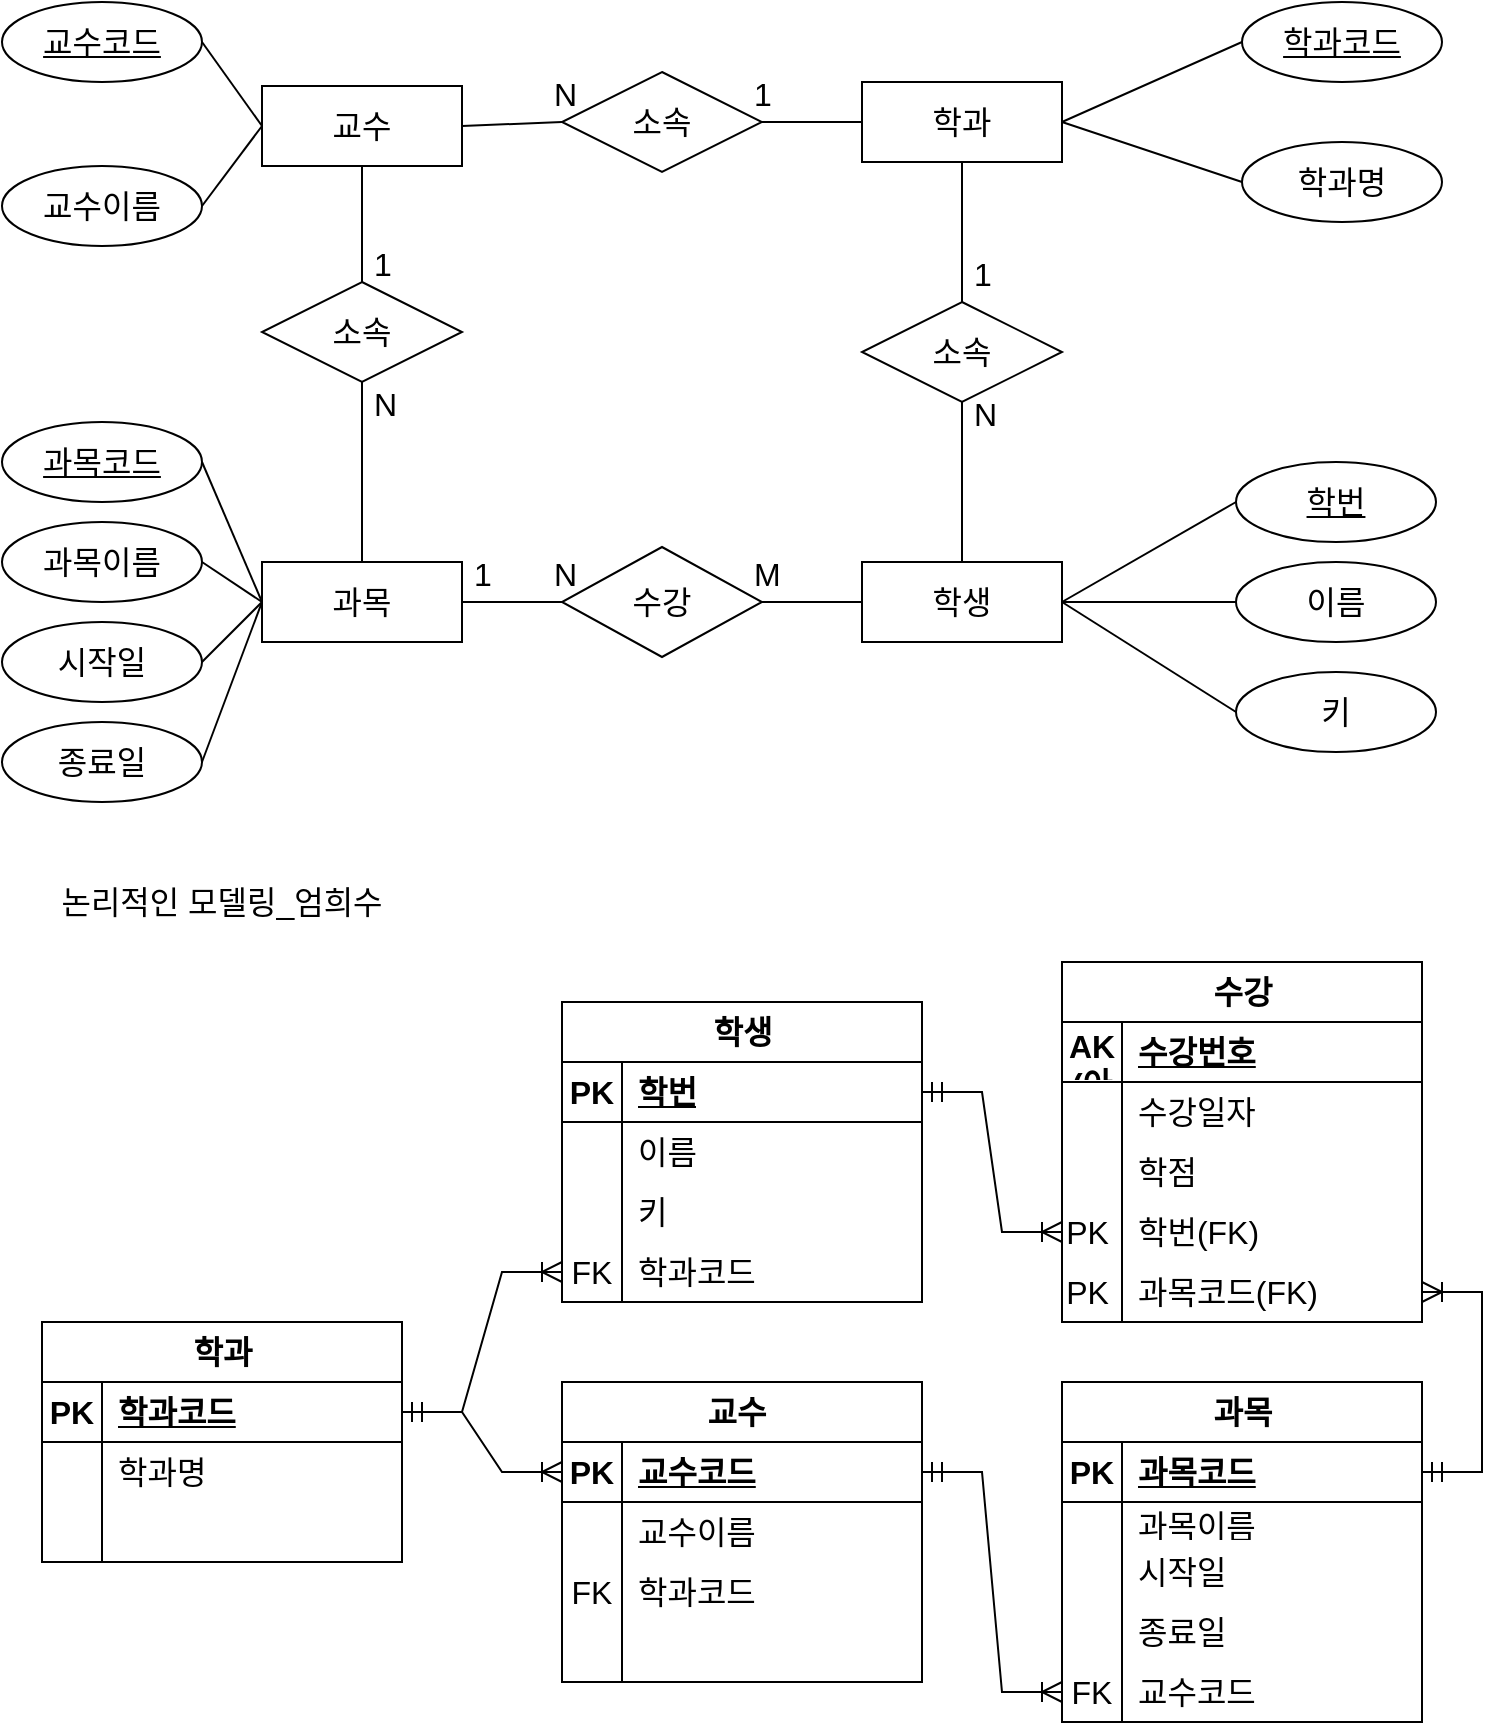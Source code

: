 <mxfile version="22.1.16" type="github">
  <diagram name="페이지-1" id="Esn_sD6kCk11uCRzCDZe">
    <mxGraphModel dx="1262" dy="1233" grid="1" gridSize="10" guides="1" tooltips="1" connect="1" arrows="1" fold="1" page="0" pageScale="1" pageWidth="827" pageHeight="1169" math="0" shadow="0">
      <root>
        <mxCell id="0" />
        <mxCell id="1" parent="0" />
        <mxCell id="1b6pwHD0uucCl0AeFwHe-2" value="교수" style="whiteSpace=wrap;html=1;align=center;fontSize=16;" parent="1" vertex="1">
          <mxGeometry x="-10" y="-78" width="100" height="40" as="geometry" />
        </mxCell>
        <mxCell id="1b6pwHD0uucCl0AeFwHe-3" value="과목" style="whiteSpace=wrap;html=1;align=center;fontSize=16;" parent="1" vertex="1">
          <mxGeometry x="-10" y="160" width="100" height="40" as="geometry" />
        </mxCell>
        <mxCell id="1b6pwHD0uucCl0AeFwHe-4" value="학생" style="whiteSpace=wrap;html=1;align=center;fontSize=16;" parent="1" vertex="1">
          <mxGeometry x="290" y="160" width="100" height="40" as="geometry" />
        </mxCell>
        <mxCell id="1b6pwHD0uucCl0AeFwHe-5" value="학과" style="whiteSpace=wrap;html=1;align=center;fontSize=16;" parent="1" vertex="1">
          <mxGeometry x="290" y="-80" width="100" height="40" as="geometry" />
        </mxCell>
        <mxCell id="1b6pwHD0uucCl0AeFwHe-6" value="교수코드" style="ellipse;whiteSpace=wrap;html=1;align=center;fontSize=16;fontStyle=4" parent="1" vertex="1">
          <mxGeometry x="-140" y="-120" width="100" height="40" as="geometry" />
        </mxCell>
        <mxCell id="1b6pwHD0uucCl0AeFwHe-7" value="교수이름" style="ellipse;whiteSpace=wrap;html=1;align=center;fontSize=16;" parent="1" vertex="1">
          <mxGeometry x="-140" y="-38" width="100" height="40" as="geometry" />
        </mxCell>
        <mxCell id="1b6pwHD0uucCl0AeFwHe-8" value="" style="endArrow=none;html=1;rounded=0;fontSize=12;startSize=8;endSize=8;curved=1;exitX=1;exitY=0.5;exitDx=0;exitDy=0;entryX=0;entryY=0.5;entryDx=0;entryDy=0;" parent="1" source="1b6pwHD0uucCl0AeFwHe-7" target="1b6pwHD0uucCl0AeFwHe-2" edge="1">
          <mxGeometry relative="1" as="geometry">
            <mxPoint x="-30" y="2" as="sourcePoint" />
            <mxPoint x="130" y="2" as="targetPoint" />
          </mxGeometry>
        </mxCell>
        <mxCell id="1b6pwHD0uucCl0AeFwHe-9" value="" style="endArrow=none;html=1;rounded=0;fontSize=12;startSize=8;endSize=8;curved=1;exitX=1;exitY=0.5;exitDx=0;exitDy=0;entryX=0;entryY=0.5;entryDx=0;entryDy=0;" parent="1" source="1b6pwHD0uucCl0AeFwHe-6" target="1b6pwHD0uucCl0AeFwHe-2" edge="1">
          <mxGeometry relative="1" as="geometry">
            <mxPoint x="-30" y="-8" as="sourcePoint" />
            <mxPoint x="3" y="-48" as="targetPoint" />
          </mxGeometry>
        </mxCell>
        <mxCell id="1b6pwHD0uucCl0AeFwHe-10" value="과목코드" style="ellipse;whiteSpace=wrap;html=1;align=center;fontSize=16;fontStyle=4" parent="1" vertex="1">
          <mxGeometry x="-140" y="90" width="100" height="40" as="geometry" />
        </mxCell>
        <mxCell id="1b6pwHD0uucCl0AeFwHe-11" value="" style="endArrow=none;html=1;rounded=0;fontSize=12;startSize=8;endSize=8;curved=1;exitX=1;exitY=0.5;exitDx=0;exitDy=0;entryX=0;entryY=0.5;entryDx=0;entryDy=0;" parent="1" source="1b6pwHD0uucCl0AeFwHe-10" target="1b6pwHD0uucCl0AeFwHe-3" edge="1">
          <mxGeometry relative="1" as="geometry">
            <mxPoint x="60" y="240" as="sourcePoint" />
            <mxPoint x="-10" y="190" as="targetPoint" />
          </mxGeometry>
        </mxCell>
        <mxCell id="1b6pwHD0uucCl0AeFwHe-13" value="시작일" style="ellipse;whiteSpace=wrap;html=1;align=center;fontSize=16;" parent="1" vertex="1">
          <mxGeometry x="-140" y="190" width="100" height="40" as="geometry" />
        </mxCell>
        <mxCell id="1b6pwHD0uucCl0AeFwHe-14" value="" style="endArrow=none;html=1;rounded=0;fontSize=12;startSize=8;endSize=8;curved=1;exitX=1;exitY=0.5;exitDx=0;exitDy=0;entryX=0;entryY=0.5;entryDx=0;entryDy=0;" parent="1" source="1b6pwHD0uucCl0AeFwHe-13" target="1b6pwHD0uucCl0AeFwHe-3" edge="1">
          <mxGeometry relative="1" as="geometry">
            <mxPoint x="70" y="250" as="sourcePoint" />
            <mxPoint y="190" as="targetPoint" />
          </mxGeometry>
        </mxCell>
        <mxCell id="1b6pwHD0uucCl0AeFwHe-15" value="과목이름" style="ellipse;whiteSpace=wrap;html=1;align=center;fontSize=16;" parent="1" vertex="1">
          <mxGeometry x="-140" y="140" width="100" height="40" as="geometry" />
        </mxCell>
        <mxCell id="1b6pwHD0uucCl0AeFwHe-16" value="" style="endArrow=none;html=1;rounded=0;fontSize=12;startSize=8;endSize=8;curved=1;exitX=1;exitY=0.5;exitDx=0;exitDy=0;entryX=0;entryY=0.5;entryDx=0;entryDy=0;" parent="1" source="1b6pwHD0uucCl0AeFwHe-15" target="1b6pwHD0uucCl0AeFwHe-3" edge="1">
          <mxGeometry relative="1" as="geometry">
            <mxPoint x="70" y="360" as="sourcePoint" />
            <mxPoint y="300" as="targetPoint" />
          </mxGeometry>
        </mxCell>
        <mxCell id="1b6pwHD0uucCl0AeFwHe-17" value="종료일" style="ellipse;whiteSpace=wrap;html=1;align=center;fontSize=16;" parent="1" vertex="1">
          <mxGeometry x="-140" y="240" width="100" height="40" as="geometry" />
        </mxCell>
        <mxCell id="1b6pwHD0uucCl0AeFwHe-18" value="" style="endArrow=none;html=1;rounded=0;fontSize=12;startSize=8;endSize=8;curved=1;exitX=1;exitY=0.5;exitDx=0;exitDy=0;entryX=0;entryY=0.5;entryDx=0;entryDy=0;" parent="1" source="1b6pwHD0uucCl0AeFwHe-17" target="1b6pwHD0uucCl0AeFwHe-3" edge="1">
          <mxGeometry relative="1" as="geometry">
            <mxPoint x="180" y="460" as="sourcePoint" />
            <mxPoint x="110" y="400" as="targetPoint" />
          </mxGeometry>
        </mxCell>
        <mxCell id="1b6pwHD0uucCl0AeFwHe-19" value="학과코드" style="ellipse;whiteSpace=wrap;html=1;align=center;fontSize=16;fontStyle=4" parent="1" vertex="1">
          <mxGeometry x="480" y="-120" width="100" height="40" as="geometry" />
        </mxCell>
        <mxCell id="1b6pwHD0uucCl0AeFwHe-20" value="" style="endArrow=none;html=1;rounded=0;fontSize=12;startSize=8;endSize=8;curved=1;entryX=0;entryY=0.5;entryDx=0;entryDy=0;exitX=1;exitY=0.5;exitDx=0;exitDy=0;" parent="1" source="1b6pwHD0uucCl0AeFwHe-5" target="1b6pwHD0uucCl0AeFwHe-19" edge="1">
          <mxGeometry relative="1" as="geometry">
            <mxPoint x="260" y="240" as="sourcePoint" />
            <mxPoint x="420" y="240" as="targetPoint" />
          </mxGeometry>
        </mxCell>
        <mxCell id="1b6pwHD0uucCl0AeFwHe-21" value="학과명" style="ellipse;whiteSpace=wrap;html=1;align=center;fontSize=16;" parent="1" vertex="1">
          <mxGeometry x="480" y="-50" width="100" height="40" as="geometry" />
        </mxCell>
        <mxCell id="1b6pwHD0uucCl0AeFwHe-22" value="" style="endArrow=none;html=1;rounded=0;fontSize=12;startSize=8;endSize=8;curved=1;entryX=0;entryY=0.5;entryDx=0;entryDy=0;exitX=1;exitY=0.5;exitDx=0;exitDy=0;" parent="1" source="1b6pwHD0uucCl0AeFwHe-5" target="1b6pwHD0uucCl0AeFwHe-21" edge="1">
          <mxGeometry relative="1" as="geometry">
            <mxPoint x="400" y="-50" as="sourcePoint" />
            <mxPoint x="420" y="300" as="targetPoint" />
          </mxGeometry>
        </mxCell>
        <mxCell id="1b6pwHD0uucCl0AeFwHe-23" value="학번" style="ellipse;whiteSpace=wrap;html=1;align=center;fontSize=16;fontStyle=4" parent="1" vertex="1">
          <mxGeometry x="477" y="110" width="100" height="40" as="geometry" />
        </mxCell>
        <mxCell id="1b6pwHD0uucCl0AeFwHe-24" value="" style="endArrow=none;html=1;rounded=0;fontSize=12;startSize=8;endSize=8;curved=1;entryX=0;entryY=0.5;entryDx=0;entryDy=0;exitX=1;exitY=0.5;exitDx=0;exitDy=0;" parent="1" source="1b6pwHD0uucCl0AeFwHe-4" target="1b6pwHD0uucCl0AeFwHe-23" edge="1">
          <mxGeometry relative="1" as="geometry">
            <mxPoint x="390" y="182" as="sourcePoint" />
            <mxPoint x="417" y="480" as="targetPoint" />
          </mxGeometry>
        </mxCell>
        <mxCell id="1b6pwHD0uucCl0AeFwHe-25" value="" style="endArrow=none;html=1;rounded=0;fontSize=12;startSize=8;endSize=8;curved=1;entryX=0;entryY=0.5;entryDx=0;entryDy=0;exitX=1;exitY=0.5;exitDx=0;exitDy=0;" parent="1" source="1b6pwHD0uucCl0AeFwHe-4" target="1b6pwHD0uucCl0AeFwHe-26" edge="1">
          <mxGeometry relative="1" as="geometry">
            <mxPoint x="390" y="182" as="sourcePoint" />
            <mxPoint x="417" y="540" as="targetPoint" />
          </mxGeometry>
        </mxCell>
        <mxCell id="1b6pwHD0uucCl0AeFwHe-26" value="이름" style="ellipse;whiteSpace=wrap;html=1;align=center;fontSize=16;" parent="1" vertex="1">
          <mxGeometry x="477" y="160" width="100" height="40" as="geometry" />
        </mxCell>
        <mxCell id="1b6pwHD0uucCl0AeFwHe-28" value="키" style="ellipse;whiteSpace=wrap;html=1;align=center;fontSize=16;" parent="1" vertex="1">
          <mxGeometry x="477" y="215" width="100" height="40" as="geometry" />
        </mxCell>
        <mxCell id="1b6pwHD0uucCl0AeFwHe-29" value="" style="endArrow=none;html=1;rounded=0;fontSize=12;startSize=8;endSize=8;curved=1;entryX=0;entryY=0.5;entryDx=0;entryDy=0;exitX=1;exitY=0.5;exitDx=0;exitDy=0;" parent="1" source="1b6pwHD0uucCl0AeFwHe-4" target="1b6pwHD0uucCl0AeFwHe-28" edge="1">
          <mxGeometry relative="1" as="geometry">
            <mxPoint x="390" y="165" as="sourcePoint" />
            <mxPoint x="417" y="595" as="targetPoint" />
          </mxGeometry>
        </mxCell>
        <mxCell id="1b6pwHD0uucCl0AeFwHe-30" value="수강" style="shape=rhombus;perimeter=rhombusPerimeter;whiteSpace=wrap;html=1;align=center;fontSize=16;" parent="1" vertex="1">
          <mxGeometry x="140" y="152.5" width="100" height="55" as="geometry" />
        </mxCell>
        <mxCell id="1b6pwHD0uucCl0AeFwHe-31" value="" style="endArrow=none;html=1;rounded=0;fontSize=12;startSize=8;endSize=8;curved=1;entryX=0;entryY=0.5;entryDx=0;entryDy=0;" parent="1" target="1b6pwHD0uucCl0AeFwHe-30" edge="1">
          <mxGeometry relative="1" as="geometry">
            <mxPoint x="90" y="180" as="sourcePoint" />
            <mxPoint x="130" y="180" as="targetPoint" />
          </mxGeometry>
        </mxCell>
        <mxCell id="1b6pwHD0uucCl0AeFwHe-32" value="" style="endArrow=none;html=1;rounded=0;fontSize=12;startSize=8;endSize=8;curved=1;" parent="1" source="1b6pwHD0uucCl0AeFwHe-30" target="1b6pwHD0uucCl0AeFwHe-4" edge="1">
          <mxGeometry relative="1" as="geometry">
            <mxPoint x="240" y="180" as="sourcePoint" />
            <mxPoint x="290" y="180" as="targetPoint" />
          </mxGeometry>
        </mxCell>
        <mxCell id="1b6pwHD0uucCl0AeFwHe-33" value="N" style="text;strokeColor=none;fillColor=none;spacingLeft=4;spacingRight=4;overflow=hidden;rotatable=0;points=[[0,0.5],[1,0.5]];portConstraint=eastwest;fontSize=16;whiteSpace=wrap;html=1;" parent="1" vertex="1">
          <mxGeometry x="130" y="150" width="30" height="30" as="geometry" />
        </mxCell>
        <mxCell id="1b6pwHD0uucCl0AeFwHe-34" value="M" style="text;strokeColor=none;fillColor=none;spacingLeft=4;spacingRight=4;overflow=hidden;rotatable=0;points=[[0,0.5],[1,0.5]];portConstraint=eastwest;fontSize=16;whiteSpace=wrap;html=1;" parent="1" vertex="1">
          <mxGeometry x="230" y="150" width="40" height="30" as="geometry" />
        </mxCell>
        <mxCell id="1b6pwHD0uucCl0AeFwHe-35" value="1" style="text;strokeColor=none;fillColor=none;spacingLeft=4;spacingRight=4;overflow=hidden;rotatable=0;points=[[0,0.5],[1,0.5]];portConstraint=eastwest;fontSize=16;whiteSpace=wrap;html=1;" parent="1" vertex="1">
          <mxGeometry x="230" y="-90" width="40" height="30" as="geometry" />
        </mxCell>
        <mxCell id="1b6pwHD0uucCl0AeFwHe-36" value="1" style="text;strokeColor=none;fillColor=none;spacingLeft=4;spacingRight=4;overflow=hidden;rotatable=0;points=[[0,0.5],[1,0.5]];portConstraint=eastwest;fontSize=16;whiteSpace=wrap;html=1;" parent="1" vertex="1">
          <mxGeometry x="90" y="150" width="40" height="30" as="geometry" />
        </mxCell>
        <mxCell id="1b6pwHD0uucCl0AeFwHe-37" value="소속" style="shape=rhombus;perimeter=rhombusPerimeter;whiteSpace=wrap;html=1;align=center;fontSize=16;" parent="1" vertex="1">
          <mxGeometry x="290" y="30" width="100" height="50" as="geometry" />
        </mxCell>
        <mxCell id="1b6pwHD0uucCl0AeFwHe-38" value="" style="endArrow=none;html=1;rounded=0;fontSize=12;startSize=8;endSize=8;curved=1;entryX=0.5;entryY=1;entryDx=0;entryDy=0;exitX=0.5;exitY=0;exitDx=0;exitDy=0;" parent="1" source="1b6pwHD0uucCl0AeFwHe-37" target="1b6pwHD0uucCl0AeFwHe-5" edge="1">
          <mxGeometry relative="1" as="geometry">
            <mxPoint x="90" y="230" as="sourcePoint" />
            <mxPoint x="250" y="230" as="targetPoint" />
          </mxGeometry>
        </mxCell>
        <mxCell id="1b6pwHD0uucCl0AeFwHe-39" value="" style="endArrow=none;html=1;rounded=0;fontSize=12;startSize=8;endSize=8;curved=1;entryX=0.5;entryY=1;entryDx=0;entryDy=0;exitX=0.5;exitY=0;exitDx=0;exitDy=0;" parent="1" source="1b6pwHD0uucCl0AeFwHe-4" target="1b6pwHD0uucCl0AeFwHe-37" edge="1">
          <mxGeometry relative="1" as="geometry">
            <mxPoint x="343" y="140" as="sourcePoint" />
            <mxPoint x="342.5" y="76" as="targetPoint" />
          </mxGeometry>
        </mxCell>
        <mxCell id="1b6pwHD0uucCl0AeFwHe-41" value="N" style="text;strokeColor=none;fillColor=none;spacingLeft=4;spacingRight=4;overflow=hidden;rotatable=0;points=[[0,0.5],[1,0.5]];portConstraint=eastwest;fontSize=16;whiteSpace=wrap;html=1;" parent="1" vertex="1">
          <mxGeometry x="340" y="70" width="40" height="30" as="geometry" />
        </mxCell>
        <mxCell id="1b6pwHD0uucCl0AeFwHe-42" value="1" style="text;strokeColor=none;fillColor=none;spacingLeft=4;spacingRight=4;overflow=hidden;rotatable=0;points=[[0,0.5],[1,0.5]];portConstraint=eastwest;fontSize=16;whiteSpace=wrap;html=1;" parent="1" vertex="1">
          <mxGeometry x="340" width="40" height="30" as="geometry" />
        </mxCell>
        <mxCell id="1b6pwHD0uucCl0AeFwHe-43" value="소속" style="shape=rhombus;perimeter=rhombusPerimeter;whiteSpace=wrap;html=1;align=center;fontSize=16;" parent="1" vertex="1">
          <mxGeometry x="140" y="-85" width="100" height="50" as="geometry" />
        </mxCell>
        <mxCell id="1b6pwHD0uucCl0AeFwHe-44" value="" style="endArrow=none;html=1;rounded=0;fontSize=12;startSize=8;endSize=8;curved=1;exitX=1;exitY=0.5;exitDx=0;exitDy=0;entryX=0;entryY=0.5;entryDx=0;entryDy=0;" parent="1" source="1b6pwHD0uucCl0AeFwHe-2" target="1b6pwHD0uucCl0AeFwHe-43" edge="1">
          <mxGeometry relative="1" as="geometry">
            <mxPoint x="50" y="-10" as="sourcePoint" />
            <mxPoint x="210" y="-10" as="targetPoint" />
          </mxGeometry>
        </mxCell>
        <mxCell id="1b6pwHD0uucCl0AeFwHe-45" value="" style="endArrow=none;html=1;rounded=0;fontSize=12;startSize=8;endSize=8;curved=1;exitX=1;exitY=0.5;exitDx=0;exitDy=0;entryX=0;entryY=0.5;entryDx=0;entryDy=0;" parent="1" source="1b6pwHD0uucCl0AeFwHe-43" target="1b6pwHD0uucCl0AeFwHe-5" edge="1">
          <mxGeometry relative="1" as="geometry">
            <mxPoint x="250" y="-60.5" as="sourcePoint" />
            <mxPoint x="280" y="-60" as="targetPoint" />
          </mxGeometry>
        </mxCell>
        <mxCell id="1b6pwHD0uucCl0AeFwHe-46" style="edgeStyle=none;curved=1;rounded=0;orthogonalLoop=1;jettySize=auto;html=1;entryX=0;entryY=0.5;entryDx=0;entryDy=0;fontSize=12;startSize=8;endSize=8;" parent="1" source="1b6pwHD0uucCl0AeFwHe-5" target="1b6pwHD0uucCl0AeFwHe-5" edge="1">
          <mxGeometry relative="1" as="geometry" />
        </mxCell>
        <mxCell id="1b6pwHD0uucCl0AeFwHe-47" value="N" style="text;strokeColor=none;fillColor=none;spacingLeft=4;spacingRight=4;overflow=hidden;rotatable=0;points=[[0,0.5],[1,0.5]];portConstraint=eastwest;fontSize=16;whiteSpace=wrap;html=1;" parent="1" vertex="1">
          <mxGeometry x="130" y="-90" width="40" height="30" as="geometry" />
        </mxCell>
        <mxCell id="1b6pwHD0uucCl0AeFwHe-48" value="" style="endArrow=none;html=1;rounded=0;fontSize=12;startSize=8;endSize=8;curved=1;exitX=0.5;exitY=0;exitDx=0;exitDy=0;" parent="1" source="1b6pwHD0uucCl0AeFwHe-49" target="1b6pwHD0uucCl0AeFwHe-2" edge="1">
          <mxGeometry relative="1" as="geometry">
            <mxPoint x="-210" y="220" as="sourcePoint" />
            <mxPoint x="40" y="-50" as="targetPoint" />
          </mxGeometry>
        </mxCell>
        <mxCell id="1b6pwHD0uucCl0AeFwHe-49" value="소속" style="shape=rhombus;perimeter=rhombusPerimeter;whiteSpace=wrap;html=1;align=center;fontSize=16;" parent="1" vertex="1">
          <mxGeometry x="-10" y="20" width="100" height="50" as="geometry" />
        </mxCell>
        <mxCell id="1b6pwHD0uucCl0AeFwHe-50" value="" style="endArrow=none;html=1;rounded=0;fontSize=12;startSize=8;endSize=8;curved=1;entryX=0.5;entryY=1;entryDx=0;entryDy=0;exitX=0.5;exitY=0;exitDx=0;exitDy=0;" parent="1" source="1b6pwHD0uucCl0AeFwHe-3" target="1b6pwHD0uucCl0AeFwHe-49" edge="1">
          <mxGeometry relative="1" as="geometry">
            <mxPoint x="40" y="150" as="sourcePoint" />
            <mxPoint x="42.5" y="66" as="targetPoint" />
          </mxGeometry>
        </mxCell>
        <mxCell id="1b6pwHD0uucCl0AeFwHe-51" value="1" style="text;strokeColor=none;fillColor=none;spacingLeft=4;spacingRight=4;overflow=hidden;rotatable=0;points=[[0,0.5],[1,0.5]];portConstraint=eastwest;fontSize=16;whiteSpace=wrap;html=1;" parent="1" vertex="1">
          <mxGeometry x="40" y="-5" width="40" height="30" as="geometry" />
        </mxCell>
        <mxCell id="1b6pwHD0uucCl0AeFwHe-52" value="N" style="text;strokeColor=none;fillColor=none;spacingLeft=4;spacingRight=4;overflow=hidden;rotatable=0;points=[[0,0.5],[1,0.5]];portConstraint=eastwest;fontSize=16;whiteSpace=wrap;html=1;" parent="1" vertex="1">
          <mxGeometry x="40" y="65" width="40" height="30" as="geometry" />
        </mxCell>
        <mxCell id="59jBlUojONV6fCrUCQHB-1" value="교수&lt;span style=&quot;white-space: pre;&quot;&gt;&#x9;&lt;/span&gt;" style="shape=table;startSize=30;container=1;collapsible=1;childLayout=tableLayout;fixedRows=1;rowLines=0;fontStyle=1;align=center;resizeLast=1;html=1;fontSize=16;" vertex="1" parent="1">
          <mxGeometry x="140" y="570" width="180" height="150" as="geometry" />
        </mxCell>
        <mxCell id="59jBlUojONV6fCrUCQHB-2" value="" style="shape=tableRow;horizontal=0;startSize=0;swimlaneHead=0;swimlaneBody=0;fillColor=none;collapsible=0;dropTarget=0;points=[[0,0.5],[1,0.5]];portConstraint=eastwest;top=0;left=0;right=0;bottom=1;fontSize=16;" vertex="1" parent="59jBlUojONV6fCrUCQHB-1">
          <mxGeometry y="30" width="180" height="30" as="geometry" />
        </mxCell>
        <mxCell id="59jBlUojONV6fCrUCQHB-3" value="PK" style="shape=partialRectangle;connectable=0;fillColor=none;top=0;left=0;bottom=0;right=0;fontStyle=1;overflow=hidden;whiteSpace=wrap;html=1;fontSize=16;" vertex="1" parent="59jBlUojONV6fCrUCQHB-2">
          <mxGeometry width="30" height="30" as="geometry">
            <mxRectangle width="30" height="30" as="alternateBounds" />
          </mxGeometry>
        </mxCell>
        <mxCell id="59jBlUojONV6fCrUCQHB-4" value="교수코드" style="shape=partialRectangle;connectable=0;fillColor=none;top=0;left=0;bottom=0;right=0;align=left;spacingLeft=6;fontStyle=5;overflow=hidden;whiteSpace=wrap;html=1;fontSize=16;" vertex="1" parent="59jBlUojONV6fCrUCQHB-2">
          <mxGeometry x="30" width="150" height="30" as="geometry">
            <mxRectangle width="150" height="30" as="alternateBounds" />
          </mxGeometry>
        </mxCell>
        <mxCell id="59jBlUojONV6fCrUCQHB-5" value="" style="shape=tableRow;horizontal=0;startSize=0;swimlaneHead=0;swimlaneBody=0;fillColor=none;collapsible=0;dropTarget=0;points=[[0,0.5],[1,0.5]];portConstraint=eastwest;top=0;left=0;right=0;bottom=0;fontSize=16;" vertex="1" parent="59jBlUojONV6fCrUCQHB-1">
          <mxGeometry y="60" width="180" height="30" as="geometry" />
        </mxCell>
        <mxCell id="59jBlUojONV6fCrUCQHB-6" value="" style="shape=partialRectangle;connectable=0;fillColor=none;top=0;left=0;bottom=0;right=0;editable=1;overflow=hidden;whiteSpace=wrap;html=1;fontSize=16;" vertex="1" parent="59jBlUojONV6fCrUCQHB-5">
          <mxGeometry width="30" height="30" as="geometry">
            <mxRectangle width="30" height="30" as="alternateBounds" />
          </mxGeometry>
        </mxCell>
        <mxCell id="59jBlUojONV6fCrUCQHB-7" value="교수이름" style="shape=partialRectangle;connectable=0;fillColor=none;top=0;left=0;bottom=0;right=0;align=left;spacingLeft=6;overflow=hidden;whiteSpace=wrap;html=1;fontSize=16;" vertex="1" parent="59jBlUojONV6fCrUCQHB-5">
          <mxGeometry x="30" width="150" height="30" as="geometry">
            <mxRectangle width="150" height="30" as="alternateBounds" />
          </mxGeometry>
        </mxCell>
        <mxCell id="59jBlUojONV6fCrUCQHB-11" value="" style="shape=tableRow;horizontal=0;startSize=0;swimlaneHead=0;swimlaneBody=0;fillColor=none;collapsible=0;dropTarget=0;points=[[0,0.5],[1,0.5]];portConstraint=eastwest;top=0;left=0;right=0;bottom=0;fontSize=16;" vertex="1" parent="59jBlUojONV6fCrUCQHB-1">
          <mxGeometry y="90" width="180" height="30" as="geometry" />
        </mxCell>
        <mxCell id="59jBlUojONV6fCrUCQHB-12" value="FK" style="shape=partialRectangle;connectable=0;fillColor=none;top=0;left=0;bottom=0;right=0;editable=1;overflow=hidden;whiteSpace=wrap;html=1;fontSize=16;" vertex="1" parent="59jBlUojONV6fCrUCQHB-11">
          <mxGeometry width="30" height="30" as="geometry">
            <mxRectangle width="30" height="30" as="alternateBounds" />
          </mxGeometry>
        </mxCell>
        <mxCell id="59jBlUojONV6fCrUCQHB-13" value="학과코드" style="shape=partialRectangle;connectable=0;fillColor=none;top=0;left=0;bottom=0;right=0;align=left;spacingLeft=6;overflow=hidden;whiteSpace=wrap;html=1;fontSize=16;" vertex="1" parent="59jBlUojONV6fCrUCQHB-11">
          <mxGeometry x="30" width="150" height="30" as="geometry">
            <mxRectangle width="150" height="30" as="alternateBounds" />
          </mxGeometry>
        </mxCell>
        <mxCell id="59jBlUojONV6fCrUCQHB-66" value="" style="shape=tableRow;horizontal=0;startSize=0;swimlaneHead=0;swimlaneBody=0;fillColor=none;collapsible=0;dropTarget=0;points=[[0,0.5],[1,0.5]];portConstraint=eastwest;top=0;left=0;right=0;bottom=0;fontSize=16;" vertex="1" parent="59jBlUojONV6fCrUCQHB-1">
          <mxGeometry y="120" width="180" height="30" as="geometry" />
        </mxCell>
        <mxCell id="59jBlUojONV6fCrUCQHB-67" value="" style="shape=partialRectangle;connectable=0;fillColor=none;top=0;left=0;bottom=0;right=0;editable=1;overflow=hidden;whiteSpace=wrap;html=1;fontSize=16;" vertex="1" parent="59jBlUojONV6fCrUCQHB-66">
          <mxGeometry width="30" height="30" as="geometry">
            <mxRectangle width="30" height="30" as="alternateBounds" />
          </mxGeometry>
        </mxCell>
        <mxCell id="59jBlUojONV6fCrUCQHB-68" value="" style="shape=partialRectangle;connectable=0;fillColor=none;top=0;left=0;bottom=0;right=0;align=left;spacingLeft=6;overflow=hidden;whiteSpace=wrap;html=1;fontSize=16;" vertex="1" parent="59jBlUojONV6fCrUCQHB-66">
          <mxGeometry x="30" width="150" height="30" as="geometry">
            <mxRectangle width="150" height="30" as="alternateBounds" />
          </mxGeometry>
        </mxCell>
        <mxCell id="59jBlUojONV6fCrUCQHB-14" value="과목" style="shape=table;startSize=30;container=1;collapsible=1;childLayout=tableLayout;fixedRows=1;rowLines=0;fontStyle=1;align=center;resizeLast=1;html=1;fontSize=16;" vertex="1" parent="1">
          <mxGeometry x="390" y="570" width="180" height="170" as="geometry" />
        </mxCell>
        <mxCell id="59jBlUojONV6fCrUCQHB-15" value="" style="shape=tableRow;horizontal=0;startSize=0;swimlaneHead=0;swimlaneBody=0;fillColor=none;collapsible=0;dropTarget=0;points=[[0,0.5],[1,0.5]];portConstraint=eastwest;top=0;left=0;right=0;bottom=1;fontSize=16;" vertex="1" parent="59jBlUojONV6fCrUCQHB-14">
          <mxGeometry y="30" width="180" height="30" as="geometry" />
        </mxCell>
        <mxCell id="59jBlUojONV6fCrUCQHB-16" value="PK" style="shape=partialRectangle;connectable=0;fillColor=none;top=0;left=0;bottom=0;right=0;fontStyle=1;overflow=hidden;whiteSpace=wrap;html=1;fontSize=16;" vertex="1" parent="59jBlUojONV6fCrUCQHB-15">
          <mxGeometry width="30" height="30" as="geometry">
            <mxRectangle width="30" height="30" as="alternateBounds" />
          </mxGeometry>
        </mxCell>
        <mxCell id="59jBlUojONV6fCrUCQHB-17" value="과목코드" style="shape=partialRectangle;connectable=0;fillColor=none;top=0;left=0;bottom=0;right=0;align=left;spacingLeft=6;fontStyle=5;overflow=hidden;whiteSpace=wrap;html=1;fontSize=16;" vertex="1" parent="59jBlUojONV6fCrUCQHB-15">
          <mxGeometry x="30" width="150" height="30" as="geometry">
            <mxRectangle width="150" height="30" as="alternateBounds" />
          </mxGeometry>
        </mxCell>
        <mxCell id="59jBlUojONV6fCrUCQHB-18" value="" style="shape=tableRow;horizontal=0;startSize=0;swimlaneHead=0;swimlaneBody=0;fillColor=none;collapsible=0;dropTarget=0;points=[[0,0.5],[1,0.5]];portConstraint=eastwest;top=0;left=0;right=0;bottom=0;fontSize=16;" vertex="1" parent="59jBlUojONV6fCrUCQHB-14">
          <mxGeometry y="60" width="180" height="20" as="geometry" />
        </mxCell>
        <mxCell id="59jBlUojONV6fCrUCQHB-19" value="" style="shape=partialRectangle;connectable=0;fillColor=none;top=0;left=0;bottom=0;right=0;editable=1;overflow=hidden;whiteSpace=wrap;html=1;fontSize=16;" vertex="1" parent="59jBlUojONV6fCrUCQHB-18">
          <mxGeometry width="30" height="20" as="geometry">
            <mxRectangle width="30" height="20" as="alternateBounds" />
          </mxGeometry>
        </mxCell>
        <mxCell id="59jBlUojONV6fCrUCQHB-20" value="과목이름" style="shape=partialRectangle;connectable=0;fillColor=none;top=0;left=0;bottom=0;right=0;align=left;spacingLeft=6;overflow=hidden;whiteSpace=wrap;html=1;fontSize=16;" vertex="1" parent="59jBlUojONV6fCrUCQHB-18">
          <mxGeometry x="30" width="150" height="20" as="geometry">
            <mxRectangle width="150" height="20" as="alternateBounds" />
          </mxGeometry>
        </mxCell>
        <mxCell id="59jBlUojONV6fCrUCQHB-21" value="" style="shape=tableRow;horizontal=0;startSize=0;swimlaneHead=0;swimlaneBody=0;fillColor=none;collapsible=0;dropTarget=0;points=[[0,0.5],[1,0.5]];portConstraint=eastwest;top=0;left=0;right=0;bottom=0;fontSize=16;" vertex="1" parent="59jBlUojONV6fCrUCQHB-14">
          <mxGeometry y="80" width="180" height="30" as="geometry" />
        </mxCell>
        <mxCell id="59jBlUojONV6fCrUCQHB-22" value="" style="shape=partialRectangle;connectable=0;fillColor=none;top=0;left=0;bottom=0;right=0;editable=1;overflow=hidden;whiteSpace=wrap;html=1;fontSize=16;" vertex="1" parent="59jBlUojONV6fCrUCQHB-21">
          <mxGeometry width="30" height="30" as="geometry">
            <mxRectangle width="30" height="30" as="alternateBounds" />
          </mxGeometry>
        </mxCell>
        <mxCell id="59jBlUojONV6fCrUCQHB-23" value="시작일" style="shape=partialRectangle;connectable=0;fillColor=none;top=0;left=0;bottom=0;right=0;align=left;spacingLeft=6;overflow=hidden;whiteSpace=wrap;html=1;fontSize=16;" vertex="1" parent="59jBlUojONV6fCrUCQHB-21">
          <mxGeometry x="30" width="150" height="30" as="geometry">
            <mxRectangle width="150" height="30" as="alternateBounds" />
          </mxGeometry>
        </mxCell>
        <mxCell id="59jBlUojONV6fCrUCQHB-24" value="" style="shape=tableRow;horizontal=0;startSize=0;swimlaneHead=0;swimlaneBody=0;fillColor=none;collapsible=0;dropTarget=0;points=[[0,0.5],[1,0.5]];portConstraint=eastwest;top=0;left=0;right=0;bottom=0;fontSize=16;" vertex="1" parent="59jBlUojONV6fCrUCQHB-14">
          <mxGeometry y="110" width="180" height="30" as="geometry" />
        </mxCell>
        <mxCell id="59jBlUojONV6fCrUCQHB-25" value="" style="shape=partialRectangle;connectable=0;fillColor=none;top=0;left=0;bottom=0;right=0;editable=1;overflow=hidden;whiteSpace=wrap;html=1;fontSize=16;" vertex="1" parent="59jBlUojONV6fCrUCQHB-24">
          <mxGeometry width="30" height="30" as="geometry">
            <mxRectangle width="30" height="30" as="alternateBounds" />
          </mxGeometry>
        </mxCell>
        <mxCell id="59jBlUojONV6fCrUCQHB-26" value="종료일" style="shape=partialRectangle;connectable=0;fillColor=none;top=0;left=0;bottom=0;right=0;align=left;spacingLeft=6;overflow=hidden;whiteSpace=wrap;html=1;fontSize=16;" vertex="1" parent="59jBlUojONV6fCrUCQHB-24">
          <mxGeometry x="30" width="150" height="30" as="geometry">
            <mxRectangle width="150" height="30" as="alternateBounds" />
          </mxGeometry>
        </mxCell>
        <mxCell id="59jBlUojONV6fCrUCQHB-79" value="" style="shape=tableRow;horizontal=0;startSize=0;swimlaneHead=0;swimlaneBody=0;fillColor=none;collapsible=0;dropTarget=0;points=[[0,0.5],[1,0.5]];portConstraint=eastwest;top=0;left=0;right=0;bottom=0;fontSize=16;" vertex="1" parent="59jBlUojONV6fCrUCQHB-14">
          <mxGeometry y="140" width="180" height="30" as="geometry" />
        </mxCell>
        <mxCell id="59jBlUojONV6fCrUCQHB-80" value="FK" style="shape=partialRectangle;connectable=0;fillColor=none;top=0;left=0;bottom=0;right=0;editable=1;overflow=hidden;whiteSpace=wrap;html=1;fontSize=16;" vertex="1" parent="59jBlUojONV6fCrUCQHB-79">
          <mxGeometry width="30" height="30" as="geometry">
            <mxRectangle width="30" height="30" as="alternateBounds" />
          </mxGeometry>
        </mxCell>
        <mxCell id="59jBlUojONV6fCrUCQHB-81" value="교수코드" style="shape=partialRectangle;connectable=0;fillColor=none;top=0;left=0;bottom=0;right=0;align=left;spacingLeft=6;overflow=hidden;whiteSpace=wrap;html=1;fontSize=16;" vertex="1" parent="59jBlUojONV6fCrUCQHB-79">
          <mxGeometry x="30" width="150" height="30" as="geometry">
            <mxRectangle width="150" height="30" as="alternateBounds" />
          </mxGeometry>
        </mxCell>
        <mxCell id="59jBlUojONV6fCrUCQHB-27" value="학과" style="shape=table;startSize=30;container=1;collapsible=1;childLayout=tableLayout;fixedRows=1;rowLines=0;fontStyle=1;align=center;resizeLast=1;html=1;fontSize=16;" vertex="1" parent="1">
          <mxGeometry x="-120" y="540" width="180" height="120" as="geometry" />
        </mxCell>
        <mxCell id="59jBlUojONV6fCrUCQHB-28" value="" style="shape=tableRow;horizontal=0;startSize=0;swimlaneHead=0;swimlaneBody=0;fillColor=none;collapsible=0;dropTarget=0;points=[[0,0.5],[1,0.5]];portConstraint=eastwest;top=0;left=0;right=0;bottom=1;fontSize=16;" vertex="1" parent="59jBlUojONV6fCrUCQHB-27">
          <mxGeometry y="30" width="180" height="30" as="geometry" />
        </mxCell>
        <mxCell id="59jBlUojONV6fCrUCQHB-29" value="PK" style="shape=partialRectangle;connectable=0;fillColor=none;top=0;left=0;bottom=0;right=0;fontStyle=1;overflow=hidden;whiteSpace=wrap;html=1;fontSize=16;" vertex="1" parent="59jBlUojONV6fCrUCQHB-28">
          <mxGeometry width="30" height="30" as="geometry">
            <mxRectangle width="30" height="30" as="alternateBounds" />
          </mxGeometry>
        </mxCell>
        <mxCell id="59jBlUojONV6fCrUCQHB-30" value="학과코드" style="shape=partialRectangle;connectable=0;fillColor=none;top=0;left=0;bottom=0;right=0;align=left;spacingLeft=6;fontStyle=5;overflow=hidden;whiteSpace=wrap;html=1;fontSize=16;" vertex="1" parent="59jBlUojONV6fCrUCQHB-28">
          <mxGeometry x="30" width="150" height="30" as="geometry">
            <mxRectangle width="150" height="30" as="alternateBounds" />
          </mxGeometry>
        </mxCell>
        <mxCell id="59jBlUojONV6fCrUCQHB-31" value="" style="shape=tableRow;horizontal=0;startSize=0;swimlaneHead=0;swimlaneBody=0;fillColor=none;collapsible=0;dropTarget=0;points=[[0,0.5],[1,0.5]];portConstraint=eastwest;top=0;left=0;right=0;bottom=0;fontSize=16;" vertex="1" parent="59jBlUojONV6fCrUCQHB-27">
          <mxGeometry y="60" width="180" height="30" as="geometry" />
        </mxCell>
        <mxCell id="59jBlUojONV6fCrUCQHB-32" value="" style="shape=partialRectangle;connectable=0;fillColor=none;top=0;left=0;bottom=0;right=0;editable=1;overflow=hidden;whiteSpace=wrap;html=1;fontSize=16;" vertex="1" parent="59jBlUojONV6fCrUCQHB-31">
          <mxGeometry width="30" height="30" as="geometry">
            <mxRectangle width="30" height="30" as="alternateBounds" />
          </mxGeometry>
        </mxCell>
        <mxCell id="59jBlUojONV6fCrUCQHB-33" value="학과명" style="shape=partialRectangle;connectable=0;fillColor=none;top=0;left=0;bottom=0;right=0;align=left;spacingLeft=6;overflow=hidden;whiteSpace=wrap;html=1;fontSize=16;" vertex="1" parent="59jBlUojONV6fCrUCQHB-31">
          <mxGeometry x="30" width="150" height="30" as="geometry">
            <mxRectangle width="150" height="30" as="alternateBounds" />
          </mxGeometry>
        </mxCell>
        <mxCell id="59jBlUojONV6fCrUCQHB-69" value="" style="shape=tableRow;horizontal=0;startSize=0;swimlaneHead=0;swimlaneBody=0;fillColor=none;collapsible=0;dropTarget=0;points=[[0,0.5],[1,0.5]];portConstraint=eastwest;top=0;left=0;right=0;bottom=0;fontSize=16;" vertex="1" parent="59jBlUojONV6fCrUCQHB-27">
          <mxGeometry y="90" width="180" height="30" as="geometry" />
        </mxCell>
        <mxCell id="59jBlUojONV6fCrUCQHB-70" value="" style="shape=partialRectangle;connectable=0;fillColor=none;top=0;left=0;bottom=0;right=0;editable=1;overflow=hidden;whiteSpace=wrap;html=1;fontSize=16;" vertex="1" parent="59jBlUojONV6fCrUCQHB-69">
          <mxGeometry width="30" height="30" as="geometry">
            <mxRectangle width="30" height="30" as="alternateBounds" />
          </mxGeometry>
        </mxCell>
        <mxCell id="59jBlUojONV6fCrUCQHB-71" value="" style="shape=partialRectangle;connectable=0;fillColor=none;top=0;left=0;bottom=0;right=0;align=left;spacingLeft=6;overflow=hidden;whiteSpace=wrap;html=1;fontSize=16;" vertex="1" parent="59jBlUojONV6fCrUCQHB-69">
          <mxGeometry x="30" width="150" height="30" as="geometry">
            <mxRectangle width="150" height="30" as="alternateBounds" />
          </mxGeometry>
        </mxCell>
        <mxCell id="59jBlUojONV6fCrUCQHB-40" value="학생" style="shape=table;startSize=30;container=1;collapsible=1;childLayout=tableLayout;fixedRows=1;rowLines=0;fontStyle=1;align=center;resizeLast=1;html=1;fontSize=16;" vertex="1" parent="1">
          <mxGeometry x="140" y="380" width="180" height="150" as="geometry" />
        </mxCell>
        <mxCell id="59jBlUojONV6fCrUCQHB-41" value="" style="shape=tableRow;horizontal=0;startSize=0;swimlaneHead=0;swimlaneBody=0;fillColor=none;collapsible=0;dropTarget=0;points=[[0,0.5],[1,0.5]];portConstraint=eastwest;top=0;left=0;right=0;bottom=1;fontSize=16;" vertex="1" parent="59jBlUojONV6fCrUCQHB-40">
          <mxGeometry y="30" width="180" height="30" as="geometry" />
        </mxCell>
        <mxCell id="59jBlUojONV6fCrUCQHB-42" value="PK" style="shape=partialRectangle;connectable=0;fillColor=none;top=0;left=0;bottom=0;right=0;fontStyle=1;overflow=hidden;whiteSpace=wrap;html=1;fontSize=16;" vertex="1" parent="59jBlUojONV6fCrUCQHB-41">
          <mxGeometry width="30" height="30" as="geometry">
            <mxRectangle width="30" height="30" as="alternateBounds" />
          </mxGeometry>
        </mxCell>
        <mxCell id="59jBlUojONV6fCrUCQHB-43" value="학번" style="shape=partialRectangle;connectable=0;fillColor=none;top=0;left=0;bottom=0;right=0;align=left;spacingLeft=6;fontStyle=5;overflow=hidden;whiteSpace=wrap;html=1;fontSize=16;" vertex="1" parent="59jBlUojONV6fCrUCQHB-41">
          <mxGeometry x="30" width="150" height="30" as="geometry">
            <mxRectangle width="150" height="30" as="alternateBounds" />
          </mxGeometry>
        </mxCell>
        <mxCell id="59jBlUojONV6fCrUCQHB-44" value="" style="shape=tableRow;horizontal=0;startSize=0;swimlaneHead=0;swimlaneBody=0;fillColor=none;collapsible=0;dropTarget=0;points=[[0,0.5],[1,0.5]];portConstraint=eastwest;top=0;left=0;right=0;bottom=0;fontSize=16;" vertex="1" parent="59jBlUojONV6fCrUCQHB-40">
          <mxGeometry y="60" width="180" height="30" as="geometry" />
        </mxCell>
        <mxCell id="59jBlUojONV6fCrUCQHB-45" value="" style="shape=partialRectangle;connectable=0;fillColor=none;top=0;left=0;bottom=0;right=0;editable=1;overflow=hidden;whiteSpace=wrap;html=1;fontSize=16;" vertex="1" parent="59jBlUojONV6fCrUCQHB-44">
          <mxGeometry width="30" height="30" as="geometry">
            <mxRectangle width="30" height="30" as="alternateBounds" />
          </mxGeometry>
        </mxCell>
        <mxCell id="59jBlUojONV6fCrUCQHB-46" value="이름" style="shape=partialRectangle;connectable=0;fillColor=none;top=0;left=0;bottom=0;right=0;align=left;spacingLeft=6;overflow=hidden;whiteSpace=wrap;html=1;fontSize=16;" vertex="1" parent="59jBlUojONV6fCrUCQHB-44">
          <mxGeometry x="30" width="150" height="30" as="geometry">
            <mxRectangle width="150" height="30" as="alternateBounds" />
          </mxGeometry>
        </mxCell>
        <mxCell id="59jBlUojONV6fCrUCQHB-47" value="" style="shape=tableRow;horizontal=0;startSize=0;swimlaneHead=0;swimlaneBody=0;fillColor=none;collapsible=0;dropTarget=0;points=[[0,0.5],[1,0.5]];portConstraint=eastwest;top=0;left=0;right=0;bottom=0;fontSize=16;" vertex="1" parent="59jBlUojONV6fCrUCQHB-40">
          <mxGeometry y="90" width="180" height="30" as="geometry" />
        </mxCell>
        <mxCell id="59jBlUojONV6fCrUCQHB-48" value="" style="shape=partialRectangle;connectable=0;fillColor=none;top=0;left=0;bottom=0;right=0;editable=1;overflow=hidden;whiteSpace=wrap;html=1;fontSize=16;" vertex="1" parent="59jBlUojONV6fCrUCQHB-47">
          <mxGeometry width="30" height="30" as="geometry">
            <mxRectangle width="30" height="30" as="alternateBounds" />
          </mxGeometry>
        </mxCell>
        <mxCell id="59jBlUojONV6fCrUCQHB-49" value="키" style="shape=partialRectangle;connectable=0;fillColor=none;top=0;left=0;bottom=0;right=0;align=left;spacingLeft=6;overflow=hidden;whiteSpace=wrap;html=1;fontSize=16;" vertex="1" parent="59jBlUojONV6fCrUCQHB-47">
          <mxGeometry x="30" width="150" height="30" as="geometry">
            <mxRectangle width="150" height="30" as="alternateBounds" />
          </mxGeometry>
        </mxCell>
        <mxCell id="59jBlUojONV6fCrUCQHB-50" value="" style="shape=tableRow;horizontal=0;startSize=0;swimlaneHead=0;swimlaneBody=0;fillColor=none;collapsible=0;dropTarget=0;points=[[0,0.5],[1,0.5]];portConstraint=eastwest;top=0;left=0;right=0;bottom=0;fontSize=16;" vertex="1" parent="59jBlUojONV6fCrUCQHB-40">
          <mxGeometry y="120" width="180" height="30" as="geometry" />
        </mxCell>
        <mxCell id="59jBlUojONV6fCrUCQHB-51" value="FK" style="shape=partialRectangle;connectable=0;fillColor=none;top=0;left=0;bottom=0;right=0;editable=1;overflow=hidden;whiteSpace=wrap;html=1;fontSize=16;" vertex="1" parent="59jBlUojONV6fCrUCQHB-50">
          <mxGeometry width="30" height="30" as="geometry">
            <mxRectangle width="30" height="30" as="alternateBounds" />
          </mxGeometry>
        </mxCell>
        <mxCell id="59jBlUojONV6fCrUCQHB-52" value="학과코드" style="shape=partialRectangle;connectable=0;fillColor=none;top=0;left=0;bottom=0;right=0;align=left;spacingLeft=6;overflow=hidden;whiteSpace=wrap;html=1;fontSize=16;" vertex="1" parent="59jBlUojONV6fCrUCQHB-50">
          <mxGeometry x="30" width="150" height="30" as="geometry">
            <mxRectangle width="150" height="30" as="alternateBounds" />
          </mxGeometry>
        </mxCell>
        <mxCell id="59jBlUojONV6fCrUCQHB-53" value="수강" style="shape=table;startSize=30;container=1;collapsible=1;childLayout=tableLayout;fixedRows=1;rowLines=0;fontStyle=1;align=center;resizeLast=1;html=1;fontSize=16;" vertex="1" parent="1">
          <mxGeometry x="390" y="360" width="180" height="180" as="geometry" />
        </mxCell>
        <mxCell id="59jBlUojONV6fCrUCQHB-54" value="" style="shape=tableRow;horizontal=0;startSize=0;swimlaneHead=0;swimlaneBody=0;fillColor=none;collapsible=0;dropTarget=0;points=[[0,0.5],[1,0.5]];portConstraint=eastwest;top=0;left=0;right=0;bottom=1;fontSize=16;" vertex="1" parent="59jBlUojONV6fCrUCQHB-53">
          <mxGeometry y="30" width="180" height="30" as="geometry" />
        </mxCell>
        <mxCell id="59jBlUojONV6fCrUCQHB-55" value="AK (아케이)" style="shape=partialRectangle;connectable=0;fillColor=none;top=0;left=0;bottom=0;right=0;fontStyle=1;overflow=hidden;whiteSpace=wrap;html=1;fontSize=16;" vertex="1" parent="59jBlUojONV6fCrUCQHB-54">
          <mxGeometry width="30" height="30" as="geometry">
            <mxRectangle width="30" height="30" as="alternateBounds" />
          </mxGeometry>
        </mxCell>
        <mxCell id="59jBlUojONV6fCrUCQHB-56" value="수강번호" style="shape=partialRectangle;connectable=0;fillColor=none;top=0;left=0;bottom=0;right=0;align=left;spacingLeft=6;fontStyle=5;overflow=hidden;whiteSpace=wrap;html=1;fontSize=16;" vertex="1" parent="59jBlUojONV6fCrUCQHB-54">
          <mxGeometry x="30" width="150" height="30" as="geometry">
            <mxRectangle width="150" height="30" as="alternateBounds" />
          </mxGeometry>
        </mxCell>
        <mxCell id="59jBlUojONV6fCrUCQHB-57" value="" style="shape=tableRow;horizontal=0;startSize=0;swimlaneHead=0;swimlaneBody=0;fillColor=none;collapsible=0;dropTarget=0;points=[[0,0.5],[1,0.5]];portConstraint=eastwest;top=0;left=0;right=0;bottom=0;fontSize=16;" vertex="1" parent="59jBlUojONV6fCrUCQHB-53">
          <mxGeometry y="60" width="180" height="30" as="geometry" />
        </mxCell>
        <mxCell id="59jBlUojONV6fCrUCQHB-58" value="" style="shape=partialRectangle;connectable=0;fillColor=none;top=0;left=0;bottom=0;right=0;editable=1;overflow=hidden;whiteSpace=wrap;html=1;fontSize=16;" vertex="1" parent="59jBlUojONV6fCrUCQHB-57">
          <mxGeometry width="30" height="30" as="geometry">
            <mxRectangle width="30" height="30" as="alternateBounds" />
          </mxGeometry>
        </mxCell>
        <mxCell id="59jBlUojONV6fCrUCQHB-59" value="수강일자" style="shape=partialRectangle;connectable=0;fillColor=none;top=0;left=0;bottom=0;right=0;align=left;spacingLeft=6;overflow=hidden;whiteSpace=wrap;html=1;fontSize=16;" vertex="1" parent="59jBlUojONV6fCrUCQHB-57">
          <mxGeometry x="30" width="150" height="30" as="geometry">
            <mxRectangle width="150" height="30" as="alternateBounds" />
          </mxGeometry>
        </mxCell>
        <mxCell id="59jBlUojONV6fCrUCQHB-60" value="" style="shape=tableRow;horizontal=0;startSize=0;swimlaneHead=0;swimlaneBody=0;fillColor=none;collapsible=0;dropTarget=0;points=[[0,0.5],[1,0.5]];portConstraint=eastwest;top=0;left=0;right=0;bottom=0;fontSize=16;" vertex="1" parent="59jBlUojONV6fCrUCQHB-53">
          <mxGeometry y="90" width="180" height="30" as="geometry" />
        </mxCell>
        <mxCell id="59jBlUojONV6fCrUCQHB-61" value="" style="shape=partialRectangle;connectable=0;fillColor=none;top=0;left=0;bottom=0;right=0;editable=1;overflow=hidden;whiteSpace=wrap;html=1;fontSize=16;" vertex="1" parent="59jBlUojONV6fCrUCQHB-60">
          <mxGeometry width="30" height="30" as="geometry">
            <mxRectangle width="30" height="30" as="alternateBounds" />
          </mxGeometry>
        </mxCell>
        <mxCell id="59jBlUojONV6fCrUCQHB-62" value="학점" style="shape=partialRectangle;connectable=0;fillColor=none;top=0;left=0;bottom=0;right=0;align=left;spacingLeft=6;overflow=hidden;whiteSpace=wrap;html=1;fontSize=16;" vertex="1" parent="59jBlUojONV6fCrUCQHB-60">
          <mxGeometry x="30" width="150" height="30" as="geometry">
            <mxRectangle width="150" height="30" as="alternateBounds" />
          </mxGeometry>
        </mxCell>
        <mxCell id="59jBlUojONV6fCrUCQHB-82" value="" style="shape=tableRow;horizontal=0;startSize=0;swimlaneHead=0;swimlaneBody=0;fillColor=none;collapsible=0;dropTarget=0;points=[[0,0.5],[1,0.5]];portConstraint=eastwest;top=0;left=0;right=0;bottom=0;fontSize=16;" vertex="1" parent="59jBlUojONV6fCrUCQHB-53">
          <mxGeometry y="120" width="180" height="30" as="geometry" />
        </mxCell>
        <mxCell id="59jBlUojONV6fCrUCQHB-83" value="PK&amp;nbsp;" style="shape=partialRectangle;connectable=0;fillColor=none;top=0;left=0;bottom=0;right=0;editable=1;overflow=hidden;whiteSpace=wrap;html=1;fontSize=16;" vertex="1" parent="59jBlUojONV6fCrUCQHB-82">
          <mxGeometry width="30" height="30" as="geometry">
            <mxRectangle width="30" height="30" as="alternateBounds" />
          </mxGeometry>
        </mxCell>
        <mxCell id="59jBlUojONV6fCrUCQHB-84" value="학번(FK)" style="shape=partialRectangle;connectable=0;fillColor=none;top=0;left=0;bottom=0;right=0;align=left;spacingLeft=6;overflow=hidden;whiteSpace=wrap;html=1;fontSize=16;" vertex="1" parent="59jBlUojONV6fCrUCQHB-82">
          <mxGeometry x="30" width="150" height="30" as="geometry">
            <mxRectangle width="150" height="30" as="alternateBounds" />
          </mxGeometry>
        </mxCell>
        <mxCell id="59jBlUojONV6fCrUCQHB-85" value="" style="shape=tableRow;horizontal=0;startSize=0;swimlaneHead=0;swimlaneBody=0;fillColor=none;collapsible=0;dropTarget=0;points=[[0,0.5],[1,0.5]];portConstraint=eastwest;top=0;left=0;right=0;bottom=0;fontSize=16;" vertex="1" parent="59jBlUojONV6fCrUCQHB-53">
          <mxGeometry y="150" width="180" height="30" as="geometry" />
        </mxCell>
        <mxCell id="59jBlUojONV6fCrUCQHB-86" value="PK&amp;nbsp;" style="shape=partialRectangle;connectable=0;fillColor=none;top=0;left=0;bottom=0;right=0;editable=1;overflow=hidden;whiteSpace=wrap;html=1;fontSize=16;" vertex="1" parent="59jBlUojONV6fCrUCQHB-85">
          <mxGeometry width="30" height="30" as="geometry">
            <mxRectangle width="30" height="30" as="alternateBounds" />
          </mxGeometry>
        </mxCell>
        <mxCell id="59jBlUojONV6fCrUCQHB-87" value="과목코드(FK)" style="shape=partialRectangle;connectable=0;fillColor=none;top=0;left=0;bottom=0;right=0;align=left;spacingLeft=6;overflow=hidden;whiteSpace=wrap;html=1;fontSize=16;" vertex="1" parent="59jBlUojONV6fCrUCQHB-85">
          <mxGeometry x="30" width="150" height="30" as="geometry">
            <mxRectangle width="150" height="30" as="alternateBounds" />
          </mxGeometry>
        </mxCell>
        <mxCell id="59jBlUojONV6fCrUCQHB-75" value="" style="edgeStyle=entityRelationEdgeStyle;fontSize=12;html=1;endArrow=ERoneToMany;startArrow=ERmandOne;rounded=0;startSize=8;endSize=8;" edge="1" parent="1" source="59jBlUojONV6fCrUCQHB-28" target="59jBlUojONV6fCrUCQHB-50">
          <mxGeometry width="100" height="100" relative="1" as="geometry">
            <mxPoint y="560" as="sourcePoint" />
            <mxPoint x="100" y="570" as="targetPoint" />
          </mxGeometry>
        </mxCell>
        <mxCell id="59jBlUojONV6fCrUCQHB-76" value="" style="edgeStyle=entityRelationEdgeStyle;fontSize=12;html=1;endArrow=ERoneToMany;startArrow=ERmandOne;rounded=0;startSize=8;endSize=8;" edge="1" parent="1" source="59jBlUojONV6fCrUCQHB-28" target="59jBlUojONV6fCrUCQHB-2">
          <mxGeometry width="100" height="100" relative="1" as="geometry">
            <mxPoint x="95" y="840" as="sourcePoint" />
            <mxPoint x="195" y="740" as="targetPoint" />
          </mxGeometry>
        </mxCell>
        <mxCell id="59jBlUojONV6fCrUCQHB-88" value="" style="edgeStyle=entityRelationEdgeStyle;fontSize=12;html=1;endArrow=ERoneToMany;startArrow=ERmandOne;rounded=0;startSize=8;endSize=8;" edge="1" parent="1" source="59jBlUojONV6fCrUCQHB-41" target="59jBlUojONV6fCrUCQHB-82">
          <mxGeometry width="100" height="100" relative="1" as="geometry">
            <mxPoint x="300" y="680" as="sourcePoint" />
            <mxPoint x="400" y="580" as="targetPoint" />
          </mxGeometry>
        </mxCell>
        <mxCell id="59jBlUojONV6fCrUCQHB-89" value="" style="edgeStyle=entityRelationEdgeStyle;fontSize=12;html=1;endArrow=ERoneToMany;startArrow=ERmandOne;rounded=0;startSize=8;endSize=8;" edge="1" parent="1" source="59jBlUojONV6fCrUCQHB-15" target="59jBlUojONV6fCrUCQHB-85">
          <mxGeometry width="100" height="100" relative="1" as="geometry">
            <mxPoint x="600" y="610" as="sourcePoint" />
            <mxPoint x="670" y="680" as="targetPoint" />
          </mxGeometry>
        </mxCell>
        <mxCell id="59jBlUojONV6fCrUCQHB-90" value="논리적인 모델링_엄희수" style="text;html=1;strokeColor=none;fillColor=none;align=center;verticalAlign=middle;whiteSpace=wrap;rounded=0;fontSize=16;" vertex="1" parent="1">
          <mxGeometry x="-125" y="330" width="190" as="geometry" />
        </mxCell>
        <mxCell id="59jBlUojONV6fCrUCQHB-78" value="" style="edgeStyle=entityRelationEdgeStyle;fontSize=12;html=1;endArrow=ERoneToMany;startArrow=ERmandOne;rounded=0;startSize=8;endSize=8;" edge="1" parent="1" source="59jBlUojONV6fCrUCQHB-2" target="59jBlUojONV6fCrUCQHB-79">
          <mxGeometry width="100" height="100" relative="1" as="geometry">
            <mxPoint x="280" y="680" as="sourcePoint" />
            <mxPoint x="380" y="580" as="targetPoint" />
          </mxGeometry>
        </mxCell>
      </root>
    </mxGraphModel>
  </diagram>
</mxfile>
